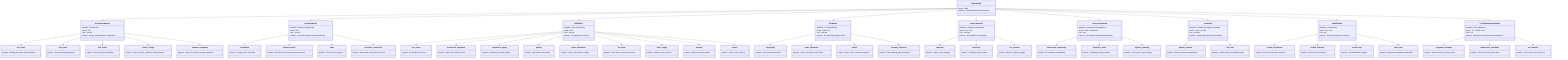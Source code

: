 classDiagram

%% Master Model
class MasterModel {
  format : NWD
  purpose : Coordination and clash detection
}

%% Architectural Model
class ArchitecturalModel {
  discipline : Architecture
  format : RVT
  LOD : 300-500
  purpose : Design, documentation, visualization
}
MasterModel --> ArchitecturalModel

class site_model {
  purpose : Building placement and site grading
}
class floor_plans {
  purpose : Space planning and layouts
}
class roof_model {
  purpose : Roof design and integration
}
class interior_design {
  purpose : Interior finishes, partitions, design elements
}
class furniture_equipment {
  purpose : Layout of fixed and movable equipment
}
ArchitecturalModel --> site_model
ArchitecturalModel --> floor_plans
ArchitecturalModel --> roof_model
ArchitecturalModel --> interior_design
ArchitecturalModel --> furniture_equipment

%% Structural Model
class StructuralModel {
  discipline : Structural Engineering
  format : RVT
  LOD : 300-500
  purpose : Structural analysis, load path definition
}
MasterModel --> StructuralModel

class foundations {
  purpose : Footings, piles, mat slabs
}
class columns_beams {
  purpose : Vertical and horizontal structural elements
}
class slabs {
  purpose : Floor and roof systems
}
class structural_connections {
  purpose : Welds, bolts, and mechanical joints
}
StructuralModel --> foundations
StructuralModel --> columns_beams
StructuralModel --> slabs
StructuralModel --> structural_connections

%% MEP Model
class MEPModel {
  discipline : MEP Engineering
  format : RVT
  LOD : 300-500
  purpose : Coordination of services
}
MasterModel --> MEPModel

%% Mechanical
class hvac_ducts {
  purpose : Air distribution systems
}
class mechanical_equipment {
  purpose : HVAC units, chillers, boilers
}
class mechanical_piping {
  purpose : Condensate, hydronic piping
}
MEPModel --> hvac_ducts
MEPModel --> mechanical_equipment
MEPModel --> mechanical_piping

%% Electrical
class lighting {
  purpose : Light fixtures and circuits
}
class power_distribution {
  purpose : Panels, switchboards, outlets
}
class fire_alarm {
  purpose : Alarm devices and control panels
}
MEPModel --> lighting
MEPModel --> power_distribution
MEPModel --> fire_alarm

%% Plumbing
class water_supply {
  purpose : Domestic water systems
}
class drainage {
  purpose : Waste and storm systems
}
class fixtures {
  purpose : Toilets, sinks, showers
}
MEPModel --> water_supply
MEPModel --> drainage
MEPModel --> fixtures

%% Civil Model
class CivilModel {
  discipline : Civil Engineering
  format : DWG / IFC
  LOD : 200-400
  purpose : Site planning, grading, utilities
}
MasterModel --> CivilModel

class topography {
  purpose : Site terrain and elevation
}
class roads_pavements {
  purpose : Onsite and offsite access roads
}
class utilities {
  purpose : Water, sewer, stormwater layouts
}
class retaining_structures {
  purpose : Earth-retaining walls and barriers
}
CivilModel --> topography
CivilModel --> roads_pavements
CivilModel --> utilities
CivilModel --> retaining_structures

%% Landscape Model
class LandscapeModel {
  discipline : Landscape Architecture
  format : RVT / IFC
  LOD : 200-300
  purpose : Site aesthetics and usability
}
MasterModel --> LandscapeModel

class softscape {
  purpose : Lawns, trees, plantings
}
class hardscape {
  purpose : Pathways, paving, plazas
}
class site_furniture {
  purpose : Benches, lighting, signage
}
LandscapeModel --> softscape
LandscapeModel --> hardscape
LandscapeModel --> site_furniture

%% Construction Model
class ConstructionModel {
  discipline : Construction Management
  format : NWD / SYNCHRO
  LOD : 400
  purpose : Construction sequencing and logistics
}
MasterModel --> ConstructionModel

class construction_sequencing {
  purpose : 4D simulation and planning
}
class temporary_works {
  purpose : Scaffolding, cranes, shoring
}
class logistics_planning {
  purpose : Site access, material staging
}
ConstructionModel --> construction_sequencing
ConstructionModel --> temporary_works
ConstructionModel --> logistics_planning

%% Cost Model
class CostModel {
  discipline : Quantity Surveying / Estimating
  format : XLSX / 5D BIM
  LOD : 300-400
  purpose : Quantity takeoff and cost estimation
}
MasterModel --> CostModel

class quantity_takeoffs {
  purpose : Material and labor quantification
}
class cost_data {
  purpose : Linked pricing and budget analysis
}
CostModel --> quantity_takeoffs
CostModel --> cost_data

%% As-Built Model
class AsBuiltModel {
  discipline : All disciplines
  format : RVT / IFC
  LOD : 500
  purpose : Final record model for handover
}
MasterModel --> AsBuiltModel

class verified_architecture {
  purpose : As-built architectural conditions
}
class verified_structural {
  purpose : As-built structural system
}
class verified_mep {
  purpose : As-installed MEP systems
}
class asset_data {
  purpose : Equipment metadata and barcodes
}
AsBuiltModel --> verified_architecture
AsBuiltModel --> verified_structural
AsBuiltModel --> verified_mep
AsBuiltModel --> asset_data

%% Facility Management Model
class FacilityManagementModel {
  discipline : FM / Operations
  format : IFC / COBie / RVT
  LOD : 500
  purpose : Operation and maintenance management
}
MasterModel --> FacilityManagementModel

class equipment_metadata {
  purpose : Serial numbers, warranty, specs
}
class maintenance_schedules {
  purpose : Preventive and reactive tasks
}
class om_manuals {
  purpose : Linked PDFs and instructions
}
FacilityManagementModel --> equipment_metadata
FacilityManagementModel --> maintenance_schedules
FacilityManagementModel --> om_manuals